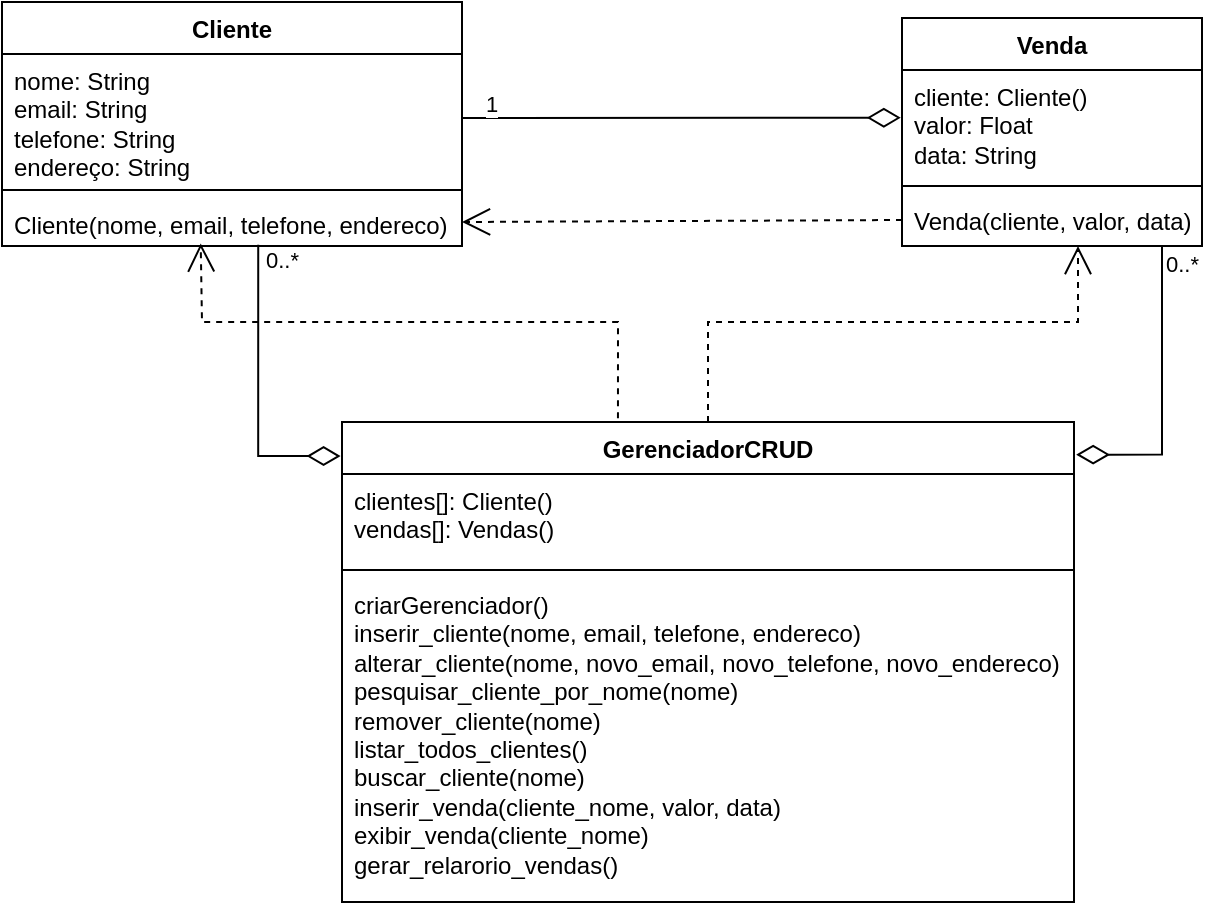 <mxfile version="23.1.5" type="device">
  <diagram id="C5RBs43oDa-KdzZeNtuy" name="Page-1">
    <mxGraphModel dx="1257" dy="749" grid="1" gridSize="10" guides="1" tooltips="1" connect="1" arrows="1" fold="1" page="1" pageScale="1" pageWidth="827" pageHeight="1169" math="0" shadow="0">
      <root>
        <mxCell id="WIyWlLk6GJQsqaUBKTNV-0" />
        <mxCell id="WIyWlLk6GJQsqaUBKTNV-1" parent="WIyWlLk6GJQsqaUBKTNV-0" />
        <mxCell id="EaSZXlZAnZuzu9UsL8wh-5" value="Venda" style="swimlane;fontStyle=1;align=center;verticalAlign=top;childLayout=stackLayout;horizontal=1;startSize=26;horizontalStack=0;resizeParent=1;resizeParentMax=0;resizeLast=0;collapsible=1;marginBottom=0;whiteSpace=wrap;html=1;" parent="WIyWlLk6GJQsqaUBKTNV-1" vertex="1">
          <mxGeometry x="520" y="158" width="150" height="114" as="geometry" />
        </mxCell>
        <mxCell id="EaSZXlZAnZuzu9UsL8wh-6" value="cliente: Cliente()&lt;br&gt;valor: Float&lt;br&gt;data: String" style="text;strokeColor=none;fillColor=none;align=left;verticalAlign=top;spacingLeft=4;spacingRight=4;overflow=hidden;rotatable=0;points=[[0,0.5],[1,0.5]];portConstraint=eastwest;whiteSpace=wrap;html=1;" parent="EaSZXlZAnZuzu9UsL8wh-5" vertex="1">
          <mxGeometry y="26" width="150" height="54" as="geometry" />
        </mxCell>
        <mxCell id="EaSZXlZAnZuzu9UsL8wh-7" value="" style="line;strokeWidth=1;fillColor=none;align=left;verticalAlign=middle;spacingTop=-1;spacingLeft=3;spacingRight=3;rotatable=0;labelPosition=right;points=[];portConstraint=eastwest;strokeColor=inherit;" parent="EaSZXlZAnZuzu9UsL8wh-5" vertex="1">
          <mxGeometry y="80" width="150" height="8" as="geometry" />
        </mxCell>
        <mxCell id="EaSZXlZAnZuzu9UsL8wh-8" value="&lt;font face=&quot;Helvetica&quot; style=&quot;font-size: 12px;&quot;&gt;Venda(cliente, valor, data)&lt;/font&gt;" style="text;strokeColor=none;fillColor=none;align=left;verticalAlign=top;spacingLeft=4;spacingRight=4;overflow=hidden;rotatable=0;points=[[0,0.5],[1,0.5]];portConstraint=eastwest;whiteSpace=wrap;html=1;" parent="EaSZXlZAnZuzu9UsL8wh-5" vertex="1">
          <mxGeometry y="88" width="150" height="26" as="geometry" />
        </mxCell>
        <mxCell id="EaSZXlZAnZuzu9UsL8wh-9" value="Cliente&lt;div&gt;&lt;br/&gt;&lt;/div&gt;" style="swimlane;fontStyle=1;align=center;verticalAlign=top;childLayout=stackLayout;horizontal=1;startSize=26;horizontalStack=0;resizeParent=1;resizeParentMax=0;resizeLast=0;collapsible=1;marginBottom=0;whiteSpace=wrap;html=1;" parent="WIyWlLk6GJQsqaUBKTNV-1" vertex="1">
          <mxGeometry x="70" y="150" width="230" height="122" as="geometry" />
        </mxCell>
        <mxCell id="EaSZXlZAnZuzu9UsL8wh-10" value="nome: String&lt;br&gt;email: String&lt;br&gt;telefone: String&lt;br&gt;endereço: String" style="text;strokeColor=none;fillColor=none;align=left;verticalAlign=top;spacingLeft=4;spacingRight=4;overflow=hidden;rotatable=0;points=[[0,0.5],[1,0.5]];portConstraint=eastwest;whiteSpace=wrap;html=1;" parent="EaSZXlZAnZuzu9UsL8wh-9" vertex="1">
          <mxGeometry y="26" width="230" height="64" as="geometry" />
        </mxCell>
        <mxCell id="EaSZXlZAnZuzu9UsL8wh-11" value="" style="line;strokeWidth=1;fillColor=none;align=left;verticalAlign=middle;spacingTop=-1;spacingLeft=3;spacingRight=3;rotatable=0;labelPosition=right;points=[];portConstraint=eastwest;strokeColor=inherit;" parent="EaSZXlZAnZuzu9UsL8wh-9" vertex="1">
          <mxGeometry y="90" width="230" height="8" as="geometry" />
        </mxCell>
        <mxCell id="EaSZXlZAnZuzu9UsL8wh-12" value="&lt;font style=&quot;font-size: 12px;&quot;&gt;Cliente(nome, email, telefone, endereco)&lt;/font&gt;" style="text;strokeColor=none;fillColor=none;align=left;verticalAlign=top;spacingLeft=4;spacingRight=4;overflow=hidden;rotatable=0;points=[[0,0.5],[1,0.5]];portConstraint=eastwest;whiteSpace=wrap;html=1;" parent="EaSZXlZAnZuzu9UsL8wh-9" vertex="1">
          <mxGeometry y="98" width="230" height="24" as="geometry" />
        </mxCell>
        <mxCell id="EaSZXlZAnZuzu9UsL8wh-14" value="GerenciadorCRUD" style="swimlane;fontStyle=1;align=center;verticalAlign=top;childLayout=stackLayout;horizontal=1;startSize=26;horizontalStack=0;resizeParent=1;resizeParentMax=0;resizeLast=0;collapsible=1;marginBottom=0;whiteSpace=wrap;html=1;" parent="WIyWlLk6GJQsqaUBKTNV-1" vertex="1">
          <mxGeometry x="240" y="360" width="366" height="240" as="geometry" />
        </mxCell>
        <mxCell id="EaSZXlZAnZuzu9UsL8wh-15" value="clientes[]: Cliente()&lt;br&gt;vendas[]: Vendas()&amp;nbsp;" style="text;strokeColor=none;fillColor=none;align=left;verticalAlign=top;spacingLeft=4;spacingRight=4;overflow=hidden;rotatable=0;points=[[0,0.5],[1,0.5]];portConstraint=eastwest;whiteSpace=wrap;html=1;" parent="EaSZXlZAnZuzu9UsL8wh-14" vertex="1">
          <mxGeometry y="26" width="366" height="44" as="geometry" />
        </mxCell>
        <mxCell id="EaSZXlZAnZuzu9UsL8wh-16" value="" style="line;strokeWidth=1;fillColor=none;align=left;verticalAlign=middle;spacingTop=-1;spacingLeft=3;spacingRight=3;rotatable=0;labelPosition=right;points=[];portConstraint=eastwest;strokeColor=inherit;" parent="EaSZXlZAnZuzu9UsL8wh-14" vertex="1">
          <mxGeometry y="70" width="366" height="8" as="geometry" />
        </mxCell>
        <mxCell id="EaSZXlZAnZuzu9UsL8wh-17" value="&lt;font face=&quot;Helvetica&quot; style=&quot;font-size: 12px;&quot;&gt;&lt;font style=&quot;font-size: 12px;&quot;&gt;criarGerenciador()&lt;br&gt;inserir_cliente(nome, email, telefone, endereco)&lt;br&gt;alterar_cliente(&lt;/font&gt;nome, novo_email, novo_telefone, novo_endereco)&lt;br&gt;&lt;font style=&quot;font-size: 12px;&quot;&gt;pesquisar_cliente_por_nome(&lt;/font&gt;nome)&lt;br&gt;&lt;font style=&quot;font-size: 12px;&quot;&gt;remover_cliente(&lt;/font&gt;nome)&lt;br&gt;&lt;font style=&quot;font-size: 12px;&quot;&gt;listar_todos_clientes()&lt;br&gt;buscar_cliente(&lt;/font&gt;nome)&lt;br&gt;&lt;font style=&quot;font-size: 12px;&quot;&gt;inserir_venda(&lt;/font&gt;cliente_nome, valor, data)&lt;br&gt;&lt;font style=&quot;font-size: 12px;&quot;&gt;exibir_venda(&lt;/font&gt;cliente_nome)&lt;br&gt;&lt;font style=&quot;font-size: 12px;&quot;&gt;gerar_relarorio_vendas()&lt;/font&gt;&lt;/font&gt;" style="text;strokeColor=none;fillColor=none;align=left;verticalAlign=top;spacingLeft=4;spacingRight=4;overflow=hidden;rotatable=0;points=[[0,0.5],[1,0.5]];portConstraint=eastwest;whiteSpace=wrap;html=1;" parent="EaSZXlZAnZuzu9UsL8wh-14" vertex="1">
          <mxGeometry y="78" width="366" height="162" as="geometry" />
        </mxCell>
        <mxCell id="EaSZXlZAnZuzu9UsL8wh-20" value="" style="endArrow=open;endSize=12;dashed=1;html=1;rounded=0;exitX=0;exitY=0.5;exitDx=0;exitDy=0;entryX=1;entryY=0.5;entryDx=0;entryDy=0;" parent="WIyWlLk6GJQsqaUBKTNV-1" source="EaSZXlZAnZuzu9UsL8wh-8" target="EaSZXlZAnZuzu9UsL8wh-12" edge="1">
          <mxGeometry width="160" relative="1" as="geometry">
            <mxPoint x="280" y="320" as="sourcePoint" />
            <mxPoint x="380" y="350" as="targetPoint" />
          </mxGeometry>
        </mxCell>
        <mxCell id="EaSZXlZAnZuzu9UsL8wh-21" value="" style="endArrow=open;endSize=12;dashed=1;html=1;rounded=0;exitX=0.377;exitY=-0.008;exitDx=0;exitDy=0;entryX=0.432;entryY=0.946;entryDx=0;entryDy=0;entryPerimeter=0;exitPerimeter=0;" parent="WIyWlLk6GJQsqaUBKTNV-1" source="EaSZXlZAnZuzu9UsL8wh-14" target="EaSZXlZAnZuzu9UsL8wh-12" edge="1">
          <mxGeometry width="160" relative="1" as="geometry">
            <mxPoint x="440" y="355" as="sourcePoint" />
            <mxPoint x="203.1" y="275" as="targetPoint" />
            <Array as="points">
              <mxPoint x="378" y="310" />
              <mxPoint x="170" y="310" />
            </Array>
          </mxGeometry>
        </mxCell>
        <mxCell id="EaSZXlZAnZuzu9UsL8wh-24" value="" style="endArrow=open;endSize=12;dashed=1;html=1;rounded=0;exitX=0.5;exitY=0;exitDx=0;exitDy=0;entryX=0.5;entryY=1;entryDx=0;entryDy=0;" parent="WIyWlLk6GJQsqaUBKTNV-1" source="EaSZXlZAnZuzu9UsL8wh-14" edge="1">
          <mxGeometry width="160" relative="1" as="geometry">
            <mxPoint x="450" y="360" as="sourcePoint" />
            <mxPoint x="608" y="272" as="targetPoint" />
            <Array as="points">
              <mxPoint x="423" y="310" />
              <mxPoint x="608" y="310" />
            </Array>
          </mxGeometry>
        </mxCell>
        <mxCell id="EaSZXlZAnZuzu9UsL8wh-31" value="1" style="endArrow=none;html=1;endSize=12;startArrow=diamondThin;startSize=14;startFill=0;edgeStyle=orthogonalEdgeStyle;align=left;verticalAlign=bottom;rounded=0;endFill=0;entryX=1;entryY=0.5;entryDx=0;entryDy=0;exitX=-0.004;exitY=0.442;exitDx=0;exitDy=0;exitPerimeter=0;" parent="WIyWlLk6GJQsqaUBKTNV-1" source="EaSZXlZAnZuzu9UsL8wh-6" target="EaSZXlZAnZuzu9UsL8wh-10" edge="1">
          <mxGeometry x="0.91" y="2" relative="1" as="geometry">
            <mxPoint x="510" y="180" as="sourcePoint" />
            <mxPoint x="330" y="190" as="targetPoint" />
            <mxPoint as="offset" />
            <Array as="points">
              <mxPoint x="300" y="208" />
            </Array>
          </mxGeometry>
        </mxCell>
        <mxCell id="EaSZXlZAnZuzu9UsL8wh-32" value="0..*" style="endArrow=none;html=1;endSize=12;startArrow=diamondThin;startSize=14;startFill=0;edgeStyle=orthogonalEdgeStyle;align=left;verticalAlign=bottom;rounded=0;entryX=0.557;entryY=0.976;entryDx=0;entryDy=0;entryPerimeter=0;exitX=-0.002;exitY=0.071;exitDx=0;exitDy=0;exitPerimeter=0;endFill=0;" parent="WIyWlLk6GJQsqaUBKTNV-1" source="EaSZXlZAnZuzu9UsL8wh-14" target="EaSZXlZAnZuzu9UsL8wh-12" edge="1">
          <mxGeometry x="0.769" y="-2" relative="1" as="geometry">
            <mxPoint x="90" y="370" as="sourcePoint" />
            <mxPoint x="250" y="370" as="targetPoint" />
            <mxPoint as="offset" />
          </mxGeometry>
        </mxCell>
        <mxCell id="EaSZXlZAnZuzu9UsL8wh-33" value="0..*" style="endArrow=none;html=1;endSize=12;startArrow=diamondThin;startSize=14;startFill=0;edgeStyle=orthogonalEdgeStyle;align=left;verticalAlign=bottom;rounded=0;exitX=1.003;exitY=0.068;exitDx=0;exitDy=0;exitPerimeter=0;entryX=0.865;entryY=1.003;entryDx=0;entryDy=0;entryPerimeter=0;endFill=0;" parent="WIyWlLk6GJQsqaUBKTNV-1" source="EaSZXlZAnZuzu9UsL8wh-14" target="EaSZXlZAnZuzu9UsL8wh-8" edge="1">
          <mxGeometry x="0.754" relative="1" as="geometry">
            <mxPoint x="765" y="406" as="sourcePoint" />
            <mxPoint x="670" y="290" as="targetPoint" />
            <Array as="points">
              <mxPoint x="650" y="376" />
              <mxPoint x="650" y="272" />
            </Array>
            <mxPoint as="offset" />
          </mxGeometry>
        </mxCell>
      </root>
    </mxGraphModel>
  </diagram>
</mxfile>

